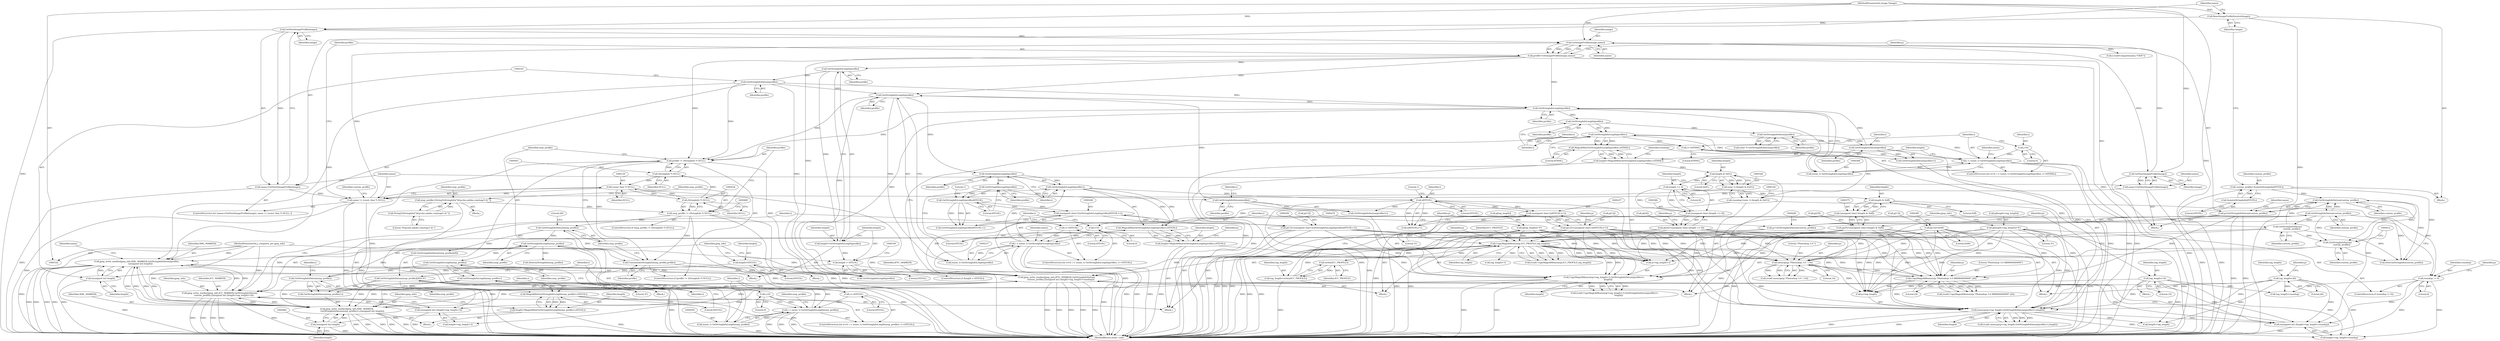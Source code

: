 digraph "0_ImageMagick_9e187b73a8a1290bb0e1a1c878f8be1917aa8742@API" {
"1000175" [label="(Call,jpeg_write_marker(jpeg_info,XML_MARKER,GetStringInfoDatum(profile),\n           (unsigned int) length))"];
"1000406" [label="(Call,jpeg_write_marker(jpeg_info,IPTC_MARKER,GetStringInfoDatum(\n            custom_profile),(unsigned int) (length+tag_length+roundup)))"];
"1000268" [label="(Call,jpeg_write_marker(jpeg_info,ICC_MARKER,GetStringInfoDatum(\n            custom_profile),(unsigned int) (length+tag_length+3)))"];
"1000175" [label="(Call,jpeg_write_marker(jpeg_info,XML_MARKER,GetStringInfoDatum(profile),\n           (unsigned int) length))"];
"1000474" [label="(Call,jpeg_write_marker(jpeg_info,XML_MARKER,\n                GetStringInfoDatum(xmp_profile)+i,(unsigned int) length))"];
"1000103" [label="(MethodParameterIn,j_compress_ptr jpeg_info)"];
"1000478" [label="(Call,GetStringInfoDatum(xmp_profile))"];
"1000470" [label="(Call,GetStringInfoLength(xmp_profile))"];
"1000460" [label="(Call,GetStringInfoLength(xmp_profile))"];
"1000448" [label="(Call,GetStringInfoDatum(xmp_profile))"];
"1000431" [label="(Call,xmp_profile != (StringInfo *) NULL)"];
"1000426" [label="(Call,xmp_profile=StringToStringInfo(\"http://ns.adobe.com/xap/1.0/ \"))"];
"1000428" [label="(Call,StringToStringInfo(\"http://ns.adobe.com/xap/1.0/ \"))"];
"1000433" [label="(Call,(StringInfo *) NULL)"];
"1000129" [label="(Call,(const char *) NULL)"];
"1000440" [label="(Call,(StringInfo *) NULL)"];
"1000443" [label="(Call,ConcatenateStringInfo(xmp_profile,profile))"];
"1000438" [label="(Call,profile != (StringInfo *) NULL)"];
"1000309" [label="(Call,GetStringInfoLength(profile))"];
"1000218" [label="(Call,GetStringInfoLength(profile))"];
"1000178" [label="(Call,GetStringInfoDatum(profile))"];
"1000152" [label="(Call,GetStringInfoLength(profile))"];
"1000134" [label="(Call,profile=GetImageProfile(image,name))"];
"1000136" [label="(Call,GetImageProfile(image,name))"];
"1000125" [label="(Call,GetNextImageProfile(image))"];
"1000120" [label="(Call,ResetImageProfileIterator(image))"];
"1000104" [label="(MethodParameterIn,Image *image)"];
"1000501" [label="(Call,GetNextImageProfile(image))"];
"1000127" [label="(Call,name != (const char *) NULL)"];
"1000499" [label="(Call,name=GetNextImageProfile(image))"];
"1000123" [label="(Call,name=GetNextImageProfile(image))"];
"1000264" [label="(Call,GetStringInfoDatum(profile))"];
"1000251" [label="(Call,GetStringInfoLength(profile))"];
"1000228" [label="(Call,GetStringInfoLength(profile))"];
"1000391" [label="(Call,GetStringInfoDatum(profile))"];
"1000335" [label="(Call,GetStringInfoDatum(profile))"];
"1000319" [label="(Call,GetStringInfoLength(profile))"];
"1000446" [label="(Call,GetStringInfoDatum(xmp_profile)[28]='\0')"];
"1000469" [label="(Call,GetStringInfoLength(xmp_profile)-i)"];
"1000456" [label="(Call,i < (ssize_t) GetStringInfoLength(xmp_profile))"];
"1000462" [label="(Call,i+=65533L)"];
"1000453" [label="(Call,i=0)"];
"1000458" [label="(Call,(ssize_t) GetStringInfoLength(xmp_profile))"];
"1000481" [label="(Call,(unsigned int) length)"];
"1000466" [label="(Call,length=MagickMin(GetStringInfoLength(xmp_profile)-i,65533L))"];
"1000468" [label="(Call,MagickMin(GetStringInfoLength(xmp_profile)-i,65533L))"];
"1000180" [label="(Call,(unsigned int) length)"];
"1000172" [label="(Call,length=65533L)"];
"1000155" [label="(Call,length > 65533L)"];
"1000150" [label="(Call,length=GetStringInfoLength(profile))"];
"1000271" [label="(Call,GetStringInfoDatum(\n            custom_profile))"];
"1000197" [label="(Call,GetStringInfoDatum(custom_profile))"];
"1000141" [label="(Call,GetStringInfoDatum(custom_profile))"];
"1000116" [label="(Call,custom_profile=AcquireStringInfo(65535L))"];
"1000118" [label="(Call,AcquireStringInfo(65535L))"];
"1000409" [label="(Call,GetStringInfoDatum(\n            custom_profile))"];
"1000273" [label="(Call,(unsigned int) (length+tag_length+3))"];
"1000257" [label="(Call,CopyMagickMemory(p+tag_length+3,GetStringInfoDatum(profile)+i,\n            length))"];
"1000232" [label="(Call,p[12]=(unsigned char) ((i/65519L)+1))"];
"1000236" [label="(Call,(unsigned char) ((i/65519L)+1))"];
"1000239" [label="(Call,i/65519L)"];
"1000227" [label="(Call,GetStringInfoLength(profile)-i)"];
"1000214" [label="(Call,i < (ssize_t) GetStringInfoLength(profile))"];
"1000220" [label="(Call,i+=65519L)"];
"1000211" [label="(Call,i=0)"];
"1000216" [label="(Call,(ssize_t) GetStringInfoLength(profile))"];
"1000205" [label="(Call,p[tag_length]='\0')"];
"1000399" [label="(Call,p[length+tag_length]='\0')"];
"1000361" [label="(Call,p[24]=(unsigned char) (length >> 8))"];
"1000365" [label="(Call,(unsigned char) (length >> 8))"];
"1000367" [label="(Call,length >> 8)"];
"1000327" [label="(Call,length & 0x01)"];
"1000315" [label="(Call,length=MagickMin(GetStringInfoLength(profile)-i,65500L))"];
"1000317" [label="(Call,MagickMin(GetStringInfoLength(profile)-i,65500L))"];
"1000318" [label="(Call,GetStringInfoLength(profile)-i)"];
"1000305" [label="(Call,i < (ssize_t) GetStringInfoLength(profile))"];
"1000311" [label="(Call,i+=65500L)"];
"1000302" [label="(Call,i=0)"];
"1000307" [label="(Call,(ssize_t) GetStringInfoLength(profile))"];
"1000243" [label="(Call,p[13]=(unsigned char) (GetStringInfoLength(profile)/65519L+1))"];
"1000247" [label="(Call,(unsigned char) (GetStringInfoLength(profile)/65519L+1))"];
"1000250" [label="(Call,GetStringInfoLength(profile)/65519L)"];
"1000370" [label="(Call,p[25]=(unsigned char) (length & 0xff))"];
"1000374" [label="(Call,(unsigned char) (length & 0xff))"];
"1000376" [label="(Call,length & 0xff)"];
"1000201" [label="(Call,CopyMagickMemory(p,ICC_PROFILE,tag_length))"];
"1000379" [label="(Call,p[13]=0x00)"];
"1000195" [label="(Call,p=GetStringInfoDatum(custom_profile))"];
"1000193" [label="(Call,strlen(ICC_PROFILE))"];
"1000191" [label="(Call,tag_length=strlen(ICC_PROFILE))"];
"1000224" [label="(Call,length=MagickMin(GetStringInfoLength(profile)-i,65519L))"];
"1000226" [label="(Call,MagickMin(GetStringInfoLength(profile)-i,65519L))"];
"1000411" [label="(Call,(unsigned int) (length+tag_length+roundup))"];
"1000386" [label="(Call,memcpy(p+tag_length,GetStringInfoDatum(profile)+i,length))"];
"1000343" [label="(Call,memcpy(p,\"Photoshop 3.0 \",14))"];
"1000139" [label="(Call,p=GetStringInfoDatum(custom_profile))"];
"1000354" [label="(Call,CopyMagickMemory(p,\"Photoshop 3.0 8BIM\04\04\0\0\0\0\",24))"];
"1000347" [label="(Call,tag_length=14)"];
"1000358" [label="(Call,tag_length=26)"];
"1000396" [label="(Call,roundup != 0)"];
"1000323" [label="(Call,roundup=(size_t) (length & 0x01))"];
"1000325" [label="(Call,(size_t) (length & 0x01))"];
"1000251" [label="(Call,GetStringInfoLength(profile))"];
"1000363" [label="(Identifier,p)"];
"1000105" [label="(Block,)"];
"1000230" [label="(Identifier,i)"];
"1000374" [label="(Call,(unsigned char) (length & 0xff))"];
"1000391" [label="(Call,GetStringInfoDatum(profile))"];
"1000354" [label="(Call,CopyMagickMemory(p,\"Photoshop 3.0 8BIM\04\04\0\0\0\0\",24))"];
"1000386" [label="(Call,memcpy(p+tag_length,GetStringInfoDatum(profile)+i,length))"];
"1000131" [label="(Identifier,NULL)"];
"1000124" [label="(Identifier,name)"];
"1000439" [label="(Identifier,profile)"];
"1000502" [label="(Identifier,image)"];
"1000370" [label="(Call,p[25]=(unsigned char) (length & 0xff))"];
"1000470" [label="(Call,GetStringInfoLength(xmp_profile))"];
"1000371" [label="(Call,p[25])"];
"1000359" [label="(Identifier,tag_length)"];
"1000127" [label="(Call,name != (const char *) NULL)"];
"1000232" [label="(Call,p[12]=(unsigned char) ((i/65519L)+1))"];
"1000478" [label="(Call,GetStringInfoDatum(xmp_profile))"];
"1000222" [label="(Literal,65519L)"];
"1000141" [label="(Call,GetStringInfoDatum(custom_profile))"];
"1000267" [label="(Identifier,length)"];
"1000191" [label="(Call,tag_length=strlen(ICC_PROFILE))"];
"1000377" [label="(Identifier,length)"];
"1000206" [label="(Call,p[tag_length])"];
"1000186" [label="(Identifier,name)"];
"1000437" [label="(ControlStructure,if (profile != (StringInfo *) NULL))"];
"1000393" [label="(Identifier,i)"];
"1000303" [label="(Identifier,i)"];
"1000428" [label="(Call,StringToStringInfo(\"http://ns.adobe.com/xap/1.0/ \"))"];
"1000396" [label="(Call,roundup != 0)"];
"1000466" [label="(Call,length=MagickMin(GetStringInfoLength(xmp_profile)-i,65533L))"];
"1000258" [label="(Call,p+tag_length+3)"];
"1000125" [label="(Call,GetNextImageProfile(image))"];
"1000252" [label="(Identifier,profile)"];
"1000315" [label="(Call,length=MagickMin(GetStringInfoLength(profile)-i,65500L))"];
"1000199" [label="(Call,(void) CopyMagickMemory(p,ICC_PROFILE,tag_length))"];
"1000214" [label="(Call,i < (ssize_t) GetStringInfoLength(profile))"];
"1000202" [label="(Identifier,p)"];
"1000483" [label="(Identifier,length)"];
"1000176" [label="(Identifier,jpeg_info)"];
"1000486" [label="(Call,DestroyStringInfo(xmp_profile))"];
"1000500" [label="(Identifier,name)"];
"1000150" [label="(Call,length=GetStringInfoLength(profile))"];
"1000309" [label="(Call,GetStringInfoLength(profile))"];
"1000172" [label="(Call,length=65533L)"];
"1000151" [label="(Identifier,length)"];
"1000135" [label="(Identifier,profile)"];
"1000229" [label="(Identifier,profile)"];
"1000209" [label="(Literal,'\0')"];
"1000380" [label="(Call,p[13])"];
"1000451" [label="(Literal,'\0')"];
"1000464" [label="(Literal,65533L)"];
"1000122" [label="(ControlStructure,for (name=GetNextImageProfile(image); name != (const char *) NULL; ))"];
"1000357" [label="(Literal,24)"];
"1000384" [label="(Call,(void) memcpy(p+tag_length,GetStringInfoDatum(profile)+i,length))"];
"1000145" [label="(Call,LocaleCompare(name,\"EXIF\"))"];
"1000348" [label="(Identifier,tag_length)"];
"1000390" [label="(Call,GetStringInfoDatum(profile)+i)"];
"1000395" [label="(ControlStructure,if (roundup != 0))"];
"1000266" [label="(Identifier,i)"];
"1000399" [label="(Call,p[length+tag_length]='\0')"];
"1000241" [label="(Literal,65519L)"];
"1000215" [label="(Identifier,i)"];
"1000306" [label="(Identifier,i)"];
"1000349" [label="(Literal,14)"];
"1000196" [label="(Identifier,p)"];
"1000323" [label="(Call,roundup=(size_t) (length & 0x01))"];
"1000192" [label="(Identifier,tag_length)"];
"1000234" [label="(Identifier,p)"];
"1000312" [label="(Identifier,i)"];
"1000356" [label="(Literal,\"Photoshop 3.0 8BIM\04\04\0\0\0\0\")"];
"1000236" [label="(Call,(unsigned char) ((i/65519L)+1))"];
"1000103" [label="(MethodParameterIn,j_compress_ptr jpeg_info)"];
"1000177" [label="(Identifier,XML_MARKER)"];
"1000445" [label="(Identifier,profile)"];
"1000460" [label="(Call,GetStringInfoLength(xmp_profile))"];
"1000316" [label="(Identifier,length)"];
"1000421" [label="(Identifier,name)"];
"1000263" [label="(Call,GetStringInfoDatum(profile)+i)"];
"1000195" [label="(Call,p=GetStringInfoDatum(custom_profile))"];
"1000305" [label="(Call,i < (ssize_t) GetStringInfoLength(profile))"];
"1000137" [label="(Identifier,image)"];
"1000198" [label="(Identifier,custom_profile)"];
"1000194" [label="(Identifier,ICC_PROFILE)"];
"1000231" [label="(Literal,65519L)"];
"1000239" [label="(Call,i/65519L)"];
"1000362" [label="(Call,p[24])"];
"1000448" [label="(Call,GetStringInfoDatum(xmp_profile))"];
"1000473" [label="(Literal,65533L)"];
"1000270" [label="(Identifier,ICC_MARKER)"];
"1000155" [label="(Call,length > 65533L)"];
"1000285" [label="(Identifier,name)"];
"1000408" [label="(Identifier,IPTC_MARKER)"];
"1000126" [label="(Identifier,image)"];
"1000454" [label="(Identifier,i)"];
"1000335" [label="(Call,GetStringInfoDatum(profile))"];
"1000476" [label="(Identifier,XML_MARKER)"];
"1000197" [label="(Call,GetStringInfoDatum(custom_profile))"];
"1000324" [label="(Identifier,roundup)"];
"1000213" [label="(Literal,0)"];
"1000409" [label="(Call,GetStringInfoDatum(\n            custom_profile))"];
"1000457" [label="(Identifier,i)"];
"1000438" [label="(Call,profile != (StringInfo *) NULL)"];
"1000411" [label="(Call,(unsigned int) (length+tag_length+roundup))"];
"1000443" [label="(Call,ConcatenateStringInfo(xmp_profile,profile))"];
"1000392" [label="(Identifier,profile)"];
"1000465" [label="(Block,)"];
"1000469" [label="(Call,GetStringInfoLength(xmp_profile)-i)"];
"1000485" [label="(Identifier,xmp_profile)"];
"1000394" [label="(Identifier,length)"];
"1000344" [label="(Identifier,p)"];
"1000424" [label="(Block,)"];
"1000265" [label="(Identifier,profile)"];
"1000311" [label="(Call,i+=65500L)"];
"1000435" [label="(Identifier,NULL)"];
"1000255" [label="(Call,(void) CopyMagickMemory(p+tag_length+3,GetStringInfoDatum(profile)+i,\n            length))"];
"1000204" [label="(Identifier,tag_length)"];
"1000480" [label="(Identifier,i)"];
"1000372" [label="(Identifier,p)"];
"1000119" [label="(Literal,65535L)"];
"1000336" [label="(Identifier,profile)"];
"1000219" [label="(Identifier,profile)"];
"1000325" [label="(Call,(size_t) (length & 0x01))"];
"1000501" [label="(Call,GetNextImageProfile(image))"];
"1000275" [label="(Call,length+tag_length+3)"];
"1000329" [label="(Literal,0x01)"];
"1000260" [label="(Call,tag_length+3)"];
"1000436" [label="(Block,)"];
"1000397" [label="(Identifier,roundup)"];
"1000226" [label="(Call,MagickMin(GetStringInfoLength(profile)-i,65519L))"];
"1000154" [label="(ControlStructure,if (length > 65533L))"];
"1000307" [label="(Call,(ssize_t) GetStringInfoLength(profile))"];
"1000477" [label="(Call,GetStringInfoDatum(xmp_profile)+i)"];
"1000152" [label="(Call,GetStringInfoLength(profile))"];
"1000499" [label="(Call,name=GetNextImageProfile(image))"];
"1000455" [label="(Literal,0)"];
"1000269" [label="(Identifier,jpeg_info)"];
"1000367" [label="(Call,length >> 8)"];
"1000240" [label="(Identifier,i)"];
"1000212" [label="(Identifier,i)"];
"1000153" [label="(Identifier,profile)"];
"1000304" [label="(Literal,0)"];
"1000475" [label="(Identifier,jpeg_info)"];
"1000467" [label="(Identifier,length)"];
"1000369" [label="(Literal,8)"];
"1000433" [label="(Call,(StringInfo *) NULL)"];
"1000302" [label="(Call,i=0)"];
"1000121" [label="(Identifier,image)"];
"1000146" [label="(Identifier,name)"];
"1000505" [label="(Call,DestroyStringInfo(custom_profile))"];
"1000368" [label="(Identifier,length)"];
"1000352" [label="(Call,(void) CopyMagickMemory(p,\"Photoshop 3.0 8BIM\04\04\0\0\0\0\",24))"];
"1000410" [label="(Identifier,custom_profile)"];
"1000333" [label="(Call,(char *) GetStringInfoDatum(profile))"];
"1000128" [label="(Identifier,name)"];
"1000120" [label="(Call,ResetImageProfileIterator(image))"];
"1000116" [label="(Call,custom_profile=AcquireStringInfo(65535L))"];
"1000310" [label="(Identifier,profile)"];
"1000224" [label="(Call,length=MagickMin(GetStringInfoLength(profile)-i,65519L))"];
"1000340" [label="(Block,)"];
"1000479" [label="(Identifier,xmp_profile)"];
"1000347" [label="(Call,tag_length=14)"];
"1000249" [label="(Call,GetStringInfoLength(profile)/65519L+1)"];
"1000379" [label="(Call,p[13]=0x00)"];
"1000345" [label="(Literal,\"Photoshop 3.0 \")"];
"1000129" [label="(Call,(const char *) NULL)"];
"1000218" [label="(Call,GetStringInfoLength(profile))"];
"1000228" [label="(Call,GetStringInfoLength(profile))"];
"1000361" [label="(Call,p[24]=(unsigned char) (length >> 8))"];
"1000358" [label="(Call,tag_length=26)"];
"1000225" [label="(Identifier,length)"];
"1000244" [label="(Call,p[13])"];
"1000406" [label="(Call,jpeg_write_marker(jpeg_info,IPTC_MARKER,GetStringInfoDatum(\n            custom_profile),(unsigned int) (length+tag_length+roundup)))"];
"1000149" [label="(Block,)"];
"1000233" [label="(Call,p[12])"];
"1000351" [label="(Block,)"];
"1000142" [label="(Identifier,custom_profile)"];
"1000456" [label="(Call,i < (ssize_t) GetStringInfoLength(xmp_profile))"];
"1000474" [label="(Call,jpeg_write_marker(jpeg_info,XML_MARKER,\n                GetStringInfoDatum(xmp_profile)+i,(unsigned int) length))"];
"1000401" [label="(Identifier,p)"];
"1000447" [label="(Call,GetStringInfoDatum(xmp_profile)[28])"];
"1000378" [label="(Literal,0xff)"];
"1000497" [label="(Call,GetStringInfoLength(profile))"];
"1000319" [label="(Call,GetStringInfoLength(profile))"];
"1000431" [label="(Call,xmp_profile != (StringInfo *) NULL)"];
"1000446" [label="(Call,GetStringInfoDatum(xmp_profile)[28]='\0')"];
"1000134" [label="(Call,profile=GetImageProfile(image,name))"];
"1000463" [label="(Identifier,i)"];
"1000271" [label="(Call,GetStringInfoDatum(\n            custom_profile))"];
"1000158" [label="(Block,)"];
"1000504" [label="(Identifier,custom_profile)"];
"1000405" [label="(Literal,'\0')"];
"1000221" [label="(Identifier,i)"];
"1000462" [label="(Call,i+=65533L)"];
"1000398" [label="(Literal,0)"];
"1000327" [label="(Call,length & 0x01)"];
"1000472" [label="(Identifier,i)"];
"1000123" [label="(Call,name=GetNextImageProfile(image))"];
"1000193" [label="(Call,strlen(ICC_PROFILE))"];
"1000272" [label="(Identifier,custom_profile)"];
"1000268" [label="(Call,jpeg_write_marker(jpeg_info,ICC_MARKER,GetStringInfoDatum(\n            custom_profile),(unsigned int) (length+tag_length+3)))"];
"1000238" [label="(Call,(i/65519L)+1)"];
"1000220" [label="(Call,i+=65519L)"];
"1000245" [label="(Identifier,p)"];
"1000458" [label="(Call,(ssize_t) GetStringInfoLength(xmp_profile))"];
"1000341" [label="(Call,(void) memcpy(p,\"Photoshop 3.0 \",14))"];
"1000387" [label="(Call,p+tag_length)"];
"1000415" [label="(Call,tag_length+roundup)"];
"1000157" [label="(Literal,65533L)"];
"1000442" [label="(Identifier,NULL)"];
"1000481" [label="(Call,(unsigned int) length)"];
"1000175" [label="(Call,jpeg_write_marker(jpeg_info,XML_MARKER,GetStringInfoDatum(profile),\n           (unsigned int) length))"];
"1000132" [label="(Block,)"];
"1000139" [label="(Call,p=GetStringInfoDatum(custom_profile))"];
"1000381" [label="(Identifier,p)"];
"1000257" [label="(Call,CopyMagickMemory(p+tag_length+3,GetStringInfoDatum(profile)+i,\n            length))"];
"1000250" [label="(Call,GetStringInfoLength(profile)/65519L)"];
"1000136" [label="(Call,GetImageProfile(image,name))"];
"1000328" [label="(Identifier,length)"];
"1000210" [label="(ControlStructure,for (i=0; i < (ssize_t) GetStringInfoLength(profile); i+=65519L))"];
"1000242" [label="(Literal,1)"];
"1000201" [label="(Call,CopyMagickMemory(p,ICC_PROFILE,tag_length))"];
"1000402" [label="(Call,length+tag_length)"];
"1000273" [label="(Call,(unsigned int) (length+tag_length+3))"];
"1000179" [label="(Identifier,profile)"];
"1000301" [label="(ControlStructure,for (i=0; i < (ssize_t) GetStringInfoLength(profile); i+=65500L))"];
"1000471" [label="(Identifier,xmp_profile)"];
"1000178" [label="(Call,GetStringInfoDatum(profile))"];
"1000343" [label="(Call,memcpy(p,\"Photoshop 3.0 \",14))"];
"1000264" [label="(Call,GetStringInfoDatum(profile))"];
"1000320" [label="(Identifier,profile)"];
"1000118" [label="(Call,AcquireStringInfo(65535L))"];
"1000223" [label="(Block,)"];
"1000138" [label="(Identifier,name)"];
"1000450" [label="(Literal,28)"];
"1000453" [label="(Call,i=0)"];
"1000227" [label="(Call,GetStringInfoLength(profile)-i)"];
"1000413" [label="(Call,length+tag_length+roundup)"];
"1000507" [label="(MethodReturn,static void)"];
"1000318" [label="(Call,GetStringInfoLength(profile)-i)"];
"1000383" [label="(Literal,0x00)"];
"1000180" [label="(Call,(unsigned int) length)"];
"1000317" [label="(Call,MagickMin(GetStringInfoLength(profile)-i,65500L))"];
"1000216" [label="(Call,(ssize_t) GetStringInfoLength(profile))"];
"1000140" [label="(Identifier,p)"];
"1000468" [label="(Call,MagickMin(GetStringInfoLength(xmp_profile)-i,65533L))"];
"1000205" [label="(Call,p[tag_length]='\0')"];
"1000360" [label="(Literal,26)"];
"1000156" [label="(Identifier,length)"];
"1000461" [label="(Identifier,xmp_profile)"];
"1000376" [label="(Call,length & 0xff)"];
"1000444" [label="(Identifier,xmp_profile)"];
"1000253" [label="(Literal,65519L)"];
"1000452" [label="(ControlStructure,for (i=0; i < (ssize_t) GetStringInfoLength(xmp_profile); i+=65533L))"];
"1000117" [label="(Identifier,custom_profile)"];
"1000243" [label="(Call,p[13]=(unsigned char) (GetStringInfoLength(profile)/65519L+1))"];
"1000203" [label="(Identifier,ICC_PROFILE)"];
"1000427" [label="(Identifier,xmp_profile)"];
"1000400" [label="(Call,p[length+tag_length])"];
"1000321" [label="(Identifier,i)"];
"1000174" [label="(Literal,65533L)"];
"1000254" [label="(Literal,1)"];
"1000211" [label="(Call,i=0)"];
"1000365" [label="(Call,(unsigned char) (length >> 8))"];
"1000247" [label="(Call,(unsigned char) (GetStringInfoLength(profile)/65519L+1))"];
"1000440" [label="(Call,(StringInfo *) NULL)"];
"1000314" [label="(Block,)"];
"1000173" [label="(Identifier,length)"];
"1000426" [label="(Call,xmp_profile=StringToStringInfo(\"http://ns.adobe.com/xap/1.0/ \"))"];
"1000104" [label="(MethodParameterIn,Image *image)"];
"1000346" [label="(Literal,14)"];
"1000322" [label="(Literal,65500L)"];
"1000313" [label="(Literal,65500L)"];
"1000355" [label="(Identifier,p)"];
"1000430" [label="(ControlStructure,if (xmp_profile != (StringInfo *) NULL))"];
"1000189" [label="(Block,)"];
"1000449" [label="(Identifier,xmp_profile)"];
"1000432" [label="(Identifier,xmp_profile)"];
"1000429" [label="(Literal,\"http://ns.adobe.com/xap/1.0/ \")"];
"1000407" [label="(Identifier,jpeg_info)"];
"1000182" [label="(Identifier,length)"];
"1000175" -> "1000149"  [label="AST: "];
"1000175" -> "1000180"  [label="CFG: "];
"1000176" -> "1000175"  [label="AST: "];
"1000177" -> "1000175"  [label="AST: "];
"1000178" -> "1000175"  [label="AST: "];
"1000180" -> "1000175"  [label="AST: "];
"1000186" -> "1000175"  [label="CFG: "];
"1000175" -> "1000507"  [label="DDG: "];
"1000175" -> "1000507"  [label="DDG: "];
"1000175" -> "1000507"  [label="DDG: "];
"1000175" -> "1000507"  [label="DDG: "];
"1000175" -> "1000507"  [label="DDG: "];
"1000406" -> "1000175"  [label="DDG: "];
"1000268" -> "1000175"  [label="DDG: "];
"1000474" -> "1000175"  [label="DDG: "];
"1000474" -> "1000175"  [label="DDG: "];
"1000103" -> "1000175"  [label="DDG: "];
"1000178" -> "1000175"  [label="DDG: "];
"1000180" -> "1000175"  [label="DDG: "];
"1000175" -> "1000268"  [label="DDG: "];
"1000175" -> "1000406"  [label="DDG: "];
"1000175" -> "1000474"  [label="DDG: "];
"1000175" -> "1000474"  [label="DDG: "];
"1000406" -> "1000314"  [label="AST: "];
"1000406" -> "1000411"  [label="CFG: "];
"1000407" -> "1000406"  [label="AST: "];
"1000408" -> "1000406"  [label="AST: "];
"1000409" -> "1000406"  [label="AST: "];
"1000411" -> "1000406"  [label="AST: "];
"1000312" -> "1000406"  [label="CFG: "];
"1000406" -> "1000507"  [label="DDG: "];
"1000406" -> "1000507"  [label="DDG: "];
"1000406" -> "1000507"  [label="DDG: "];
"1000406" -> "1000507"  [label="DDG: "];
"1000406" -> "1000507"  [label="DDG: "];
"1000406" -> "1000268"  [label="DDG: "];
"1000268" -> "1000406"  [label="DDG: "];
"1000474" -> "1000406"  [label="DDG: "];
"1000103" -> "1000406"  [label="DDG: "];
"1000409" -> "1000406"  [label="DDG: "];
"1000411" -> "1000406"  [label="DDG: "];
"1000406" -> "1000474"  [label="DDG: "];
"1000268" -> "1000223"  [label="AST: "];
"1000268" -> "1000273"  [label="CFG: "];
"1000269" -> "1000268"  [label="AST: "];
"1000270" -> "1000268"  [label="AST: "];
"1000271" -> "1000268"  [label="AST: "];
"1000273" -> "1000268"  [label="AST: "];
"1000221" -> "1000268"  [label="CFG: "];
"1000268" -> "1000507"  [label="DDG: "];
"1000268" -> "1000507"  [label="DDG: "];
"1000268" -> "1000507"  [label="DDG: "];
"1000268" -> "1000507"  [label="DDG: "];
"1000268" -> "1000507"  [label="DDG: "];
"1000474" -> "1000268"  [label="DDG: "];
"1000103" -> "1000268"  [label="DDG: "];
"1000271" -> "1000268"  [label="DDG: "];
"1000273" -> "1000268"  [label="DDG: "];
"1000268" -> "1000474"  [label="DDG: "];
"1000474" -> "1000465"  [label="AST: "];
"1000474" -> "1000481"  [label="CFG: "];
"1000475" -> "1000474"  [label="AST: "];
"1000476" -> "1000474"  [label="AST: "];
"1000477" -> "1000474"  [label="AST: "];
"1000481" -> "1000474"  [label="AST: "];
"1000463" -> "1000474"  [label="CFG: "];
"1000474" -> "1000507"  [label="DDG: "];
"1000474" -> "1000507"  [label="DDG: "];
"1000474" -> "1000507"  [label="DDG: "];
"1000474" -> "1000507"  [label="DDG: "];
"1000474" -> "1000507"  [label="DDG: "];
"1000103" -> "1000474"  [label="DDG: "];
"1000478" -> "1000474"  [label="DDG: "];
"1000446" -> "1000474"  [label="DDG: "];
"1000469" -> "1000474"  [label="DDG: "];
"1000481" -> "1000474"  [label="DDG: "];
"1000103" -> "1000102"  [label="AST: "];
"1000103" -> "1000507"  [label="DDG: "];
"1000478" -> "1000477"  [label="AST: "];
"1000478" -> "1000479"  [label="CFG: "];
"1000479" -> "1000478"  [label="AST: "];
"1000480" -> "1000478"  [label="CFG: "];
"1000478" -> "1000460"  [label="DDG: "];
"1000478" -> "1000477"  [label="DDG: "];
"1000470" -> "1000478"  [label="DDG: "];
"1000470" -> "1000469"  [label="AST: "];
"1000470" -> "1000471"  [label="CFG: "];
"1000471" -> "1000470"  [label="AST: "];
"1000472" -> "1000470"  [label="CFG: "];
"1000470" -> "1000469"  [label="DDG: "];
"1000460" -> "1000470"  [label="DDG: "];
"1000460" -> "1000458"  [label="AST: "];
"1000460" -> "1000461"  [label="CFG: "];
"1000461" -> "1000460"  [label="AST: "];
"1000458" -> "1000460"  [label="CFG: "];
"1000460" -> "1000458"  [label="DDG: "];
"1000448" -> "1000460"  [label="DDG: "];
"1000460" -> "1000486"  [label="DDG: "];
"1000448" -> "1000447"  [label="AST: "];
"1000448" -> "1000449"  [label="CFG: "];
"1000449" -> "1000448"  [label="AST: "];
"1000450" -> "1000448"  [label="CFG: "];
"1000431" -> "1000448"  [label="DDG: "];
"1000443" -> "1000448"  [label="DDG: "];
"1000431" -> "1000430"  [label="AST: "];
"1000431" -> "1000433"  [label="CFG: "];
"1000432" -> "1000431"  [label="AST: "];
"1000433" -> "1000431"  [label="AST: "];
"1000439" -> "1000431"  [label="CFG: "];
"1000489" -> "1000431"  [label="CFG: "];
"1000431" -> "1000507"  [label="DDG: "];
"1000431" -> "1000507"  [label="DDG: "];
"1000431" -> "1000507"  [label="DDG: "];
"1000426" -> "1000431"  [label="DDG: "];
"1000433" -> "1000431"  [label="DDG: "];
"1000431" -> "1000443"  [label="DDG: "];
"1000426" -> "1000424"  [label="AST: "];
"1000426" -> "1000428"  [label="CFG: "];
"1000427" -> "1000426"  [label="AST: "];
"1000428" -> "1000426"  [label="AST: "];
"1000432" -> "1000426"  [label="CFG: "];
"1000426" -> "1000507"  [label="DDG: "];
"1000428" -> "1000426"  [label="DDG: "];
"1000428" -> "1000429"  [label="CFG: "];
"1000429" -> "1000428"  [label="AST: "];
"1000433" -> "1000435"  [label="CFG: "];
"1000434" -> "1000433"  [label="AST: "];
"1000435" -> "1000433"  [label="AST: "];
"1000433" -> "1000129"  [label="DDG: "];
"1000129" -> "1000433"  [label="DDG: "];
"1000433" -> "1000440"  [label="DDG: "];
"1000129" -> "1000127"  [label="AST: "];
"1000129" -> "1000131"  [label="CFG: "];
"1000130" -> "1000129"  [label="AST: "];
"1000131" -> "1000129"  [label="AST: "];
"1000127" -> "1000129"  [label="CFG: "];
"1000129" -> "1000507"  [label="DDG: "];
"1000129" -> "1000127"  [label="DDG: "];
"1000440" -> "1000129"  [label="DDG: "];
"1000440" -> "1000438"  [label="AST: "];
"1000440" -> "1000442"  [label="CFG: "];
"1000441" -> "1000440"  [label="AST: "];
"1000442" -> "1000440"  [label="AST: "];
"1000438" -> "1000440"  [label="CFG: "];
"1000440" -> "1000438"  [label="DDG: "];
"1000443" -> "1000437"  [label="AST: "];
"1000443" -> "1000445"  [label="CFG: "];
"1000444" -> "1000443"  [label="AST: "];
"1000445" -> "1000443"  [label="AST: "];
"1000449" -> "1000443"  [label="CFG: "];
"1000443" -> "1000507"  [label="DDG: "];
"1000438" -> "1000443"  [label="DDG: "];
"1000443" -> "1000497"  [label="DDG: "];
"1000438" -> "1000437"  [label="AST: "];
"1000439" -> "1000438"  [label="AST: "];
"1000444" -> "1000438"  [label="CFG: "];
"1000449" -> "1000438"  [label="CFG: "];
"1000438" -> "1000507"  [label="DDG: "];
"1000438" -> "1000507"  [label="DDG: "];
"1000309" -> "1000438"  [label="DDG: "];
"1000178" -> "1000438"  [label="DDG: "];
"1000218" -> "1000438"  [label="DDG: "];
"1000134" -> "1000438"  [label="DDG: "];
"1000438" -> "1000497"  [label="DDG: "];
"1000309" -> "1000307"  [label="AST: "];
"1000309" -> "1000310"  [label="CFG: "];
"1000310" -> "1000309"  [label="AST: "];
"1000307" -> "1000309"  [label="CFG: "];
"1000309" -> "1000307"  [label="DDG: "];
"1000218" -> "1000309"  [label="DDG: "];
"1000134" -> "1000309"  [label="DDG: "];
"1000178" -> "1000309"  [label="DDG: "];
"1000391" -> "1000309"  [label="DDG: "];
"1000309" -> "1000319"  [label="DDG: "];
"1000309" -> "1000497"  [label="DDG: "];
"1000218" -> "1000216"  [label="AST: "];
"1000218" -> "1000219"  [label="CFG: "];
"1000219" -> "1000218"  [label="AST: "];
"1000216" -> "1000218"  [label="CFG: "];
"1000218" -> "1000216"  [label="DDG: "];
"1000178" -> "1000218"  [label="DDG: "];
"1000264" -> "1000218"  [label="DDG: "];
"1000134" -> "1000218"  [label="DDG: "];
"1000218" -> "1000228"  [label="DDG: "];
"1000218" -> "1000497"  [label="DDG: "];
"1000178" -> "1000179"  [label="CFG: "];
"1000179" -> "1000178"  [label="AST: "];
"1000181" -> "1000178"  [label="CFG: "];
"1000152" -> "1000178"  [label="DDG: "];
"1000178" -> "1000497"  [label="DDG: "];
"1000152" -> "1000150"  [label="AST: "];
"1000152" -> "1000153"  [label="CFG: "];
"1000153" -> "1000152"  [label="AST: "];
"1000150" -> "1000152"  [label="CFG: "];
"1000152" -> "1000150"  [label="DDG: "];
"1000134" -> "1000152"  [label="DDG: "];
"1000134" -> "1000132"  [label="AST: "];
"1000134" -> "1000136"  [label="CFG: "];
"1000135" -> "1000134"  [label="AST: "];
"1000136" -> "1000134"  [label="AST: "];
"1000140" -> "1000134"  [label="CFG: "];
"1000134" -> "1000507"  [label="DDG: "];
"1000136" -> "1000134"  [label="DDG: "];
"1000136" -> "1000134"  [label="DDG: "];
"1000134" -> "1000497"  [label="DDG: "];
"1000136" -> "1000138"  [label="CFG: "];
"1000137" -> "1000136"  [label="AST: "];
"1000138" -> "1000136"  [label="AST: "];
"1000125" -> "1000136"  [label="DDG: "];
"1000501" -> "1000136"  [label="DDG: "];
"1000104" -> "1000136"  [label="DDG: "];
"1000127" -> "1000136"  [label="DDG: "];
"1000136" -> "1000145"  [label="DDG: "];
"1000136" -> "1000501"  [label="DDG: "];
"1000125" -> "1000123"  [label="AST: "];
"1000125" -> "1000126"  [label="CFG: "];
"1000126" -> "1000125"  [label="AST: "];
"1000123" -> "1000125"  [label="CFG: "];
"1000125" -> "1000507"  [label="DDG: "];
"1000125" -> "1000123"  [label="DDG: "];
"1000120" -> "1000125"  [label="DDG: "];
"1000104" -> "1000125"  [label="DDG: "];
"1000120" -> "1000105"  [label="AST: "];
"1000120" -> "1000121"  [label="CFG: "];
"1000121" -> "1000120"  [label="AST: "];
"1000124" -> "1000120"  [label="CFG: "];
"1000120" -> "1000507"  [label="DDG: "];
"1000104" -> "1000120"  [label="DDG: "];
"1000104" -> "1000102"  [label="AST: "];
"1000104" -> "1000507"  [label="DDG: "];
"1000104" -> "1000501"  [label="DDG: "];
"1000501" -> "1000499"  [label="AST: "];
"1000501" -> "1000502"  [label="CFG: "];
"1000502" -> "1000501"  [label="AST: "];
"1000499" -> "1000501"  [label="CFG: "];
"1000501" -> "1000507"  [label="DDG: "];
"1000501" -> "1000499"  [label="DDG: "];
"1000127" -> "1000122"  [label="AST: "];
"1000128" -> "1000127"  [label="AST: "];
"1000135" -> "1000127"  [label="CFG: "];
"1000504" -> "1000127"  [label="CFG: "];
"1000127" -> "1000507"  [label="DDG: "];
"1000127" -> "1000507"  [label="DDG: "];
"1000127" -> "1000507"  [label="DDG: "];
"1000499" -> "1000127"  [label="DDG: "];
"1000123" -> "1000127"  [label="DDG: "];
"1000499" -> "1000132"  [label="AST: "];
"1000500" -> "1000499"  [label="AST: "];
"1000128" -> "1000499"  [label="CFG: "];
"1000499" -> "1000507"  [label="DDG: "];
"1000123" -> "1000122"  [label="AST: "];
"1000124" -> "1000123"  [label="AST: "];
"1000128" -> "1000123"  [label="CFG: "];
"1000123" -> "1000507"  [label="DDG: "];
"1000264" -> "1000263"  [label="AST: "];
"1000264" -> "1000265"  [label="CFG: "];
"1000265" -> "1000264"  [label="AST: "];
"1000266" -> "1000264"  [label="CFG: "];
"1000264" -> "1000257"  [label="DDG: "];
"1000264" -> "1000263"  [label="DDG: "];
"1000251" -> "1000264"  [label="DDG: "];
"1000251" -> "1000250"  [label="AST: "];
"1000251" -> "1000252"  [label="CFG: "];
"1000252" -> "1000251"  [label="AST: "];
"1000253" -> "1000251"  [label="CFG: "];
"1000251" -> "1000250"  [label="DDG: "];
"1000228" -> "1000251"  [label="DDG: "];
"1000228" -> "1000227"  [label="AST: "];
"1000228" -> "1000229"  [label="CFG: "];
"1000229" -> "1000228"  [label="AST: "];
"1000230" -> "1000228"  [label="CFG: "];
"1000228" -> "1000227"  [label="DDG: "];
"1000391" -> "1000390"  [label="AST: "];
"1000391" -> "1000392"  [label="CFG: "];
"1000392" -> "1000391"  [label="AST: "];
"1000393" -> "1000391"  [label="CFG: "];
"1000391" -> "1000386"  [label="DDG: "];
"1000391" -> "1000390"  [label="DDG: "];
"1000335" -> "1000391"  [label="DDG: "];
"1000335" -> "1000333"  [label="AST: "];
"1000335" -> "1000336"  [label="CFG: "];
"1000336" -> "1000335"  [label="AST: "];
"1000333" -> "1000335"  [label="CFG: "];
"1000335" -> "1000333"  [label="DDG: "];
"1000319" -> "1000335"  [label="DDG: "];
"1000319" -> "1000318"  [label="AST: "];
"1000319" -> "1000320"  [label="CFG: "];
"1000320" -> "1000319"  [label="AST: "];
"1000321" -> "1000319"  [label="CFG: "];
"1000319" -> "1000318"  [label="DDG: "];
"1000446" -> "1000436"  [label="AST: "];
"1000446" -> "1000451"  [label="CFG: "];
"1000447" -> "1000446"  [label="AST: "];
"1000451" -> "1000446"  [label="AST: "];
"1000454" -> "1000446"  [label="CFG: "];
"1000446" -> "1000507"  [label="DDG: "];
"1000446" -> "1000477"  [label="DDG: "];
"1000469" -> "1000468"  [label="AST: "];
"1000469" -> "1000472"  [label="CFG: "];
"1000472" -> "1000469"  [label="AST: "];
"1000473" -> "1000469"  [label="CFG: "];
"1000469" -> "1000462"  [label="DDG: "];
"1000469" -> "1000468"  [label="DDG: "];
"1000469" -> "1000468"  [label="DDG: "];
"1000456" -> "1000469"  [label="DDG: "];
"1000469" -> "1000477"  [label="DDG: "];
"1000456" -> "1000452"  [label="AST: "];
"1000456" -> "1000458"  [label="CFG: "];
"1000457" -> "1000456"  [label="AST: "];
"1000458" -> "1000456"  [label="AST: "];
"1000467" -> "1000456"  [label="CFG: "];
"1000485" -> "1000456"  [label="CFG: "];
"1000456" -> "1000507"  [label="DDG: "];
"1000456" -> "1000507"  [label="DDG: "];
"1000456" -> "1000507"  [label="DDG: "];
"1000462" -> "1000456"  [label="DDG: "];
"1000453" -> "1000456"  [label="DDG: "];
"1000458" -> "1000456"  [label="DDG: "];
"1000462" -> "1000452"  [label="AST: "];
"1000462" -> "1000464"  [label="CFG: "];
"1000463" -> "1000462"  [label="AST: "];
"1000464" -> "1000462"  [label="AST: "];
"1000457" -> "1000462"  [label="CFG: "];
"1000453" -> "1000452"  [label="AST: "];
"1000453" -> "1000455"  [label="CFG: "];
"1000454" -> "1000453"  [label="AST: "];
"1000455" -> "1000453"  [label="AST: "];
"1000457" -> "1000453"  [label="CFG: "];
"1000459" -> "1000458"  [label="AST: "];
"1000458" -> "1000507"  [label="DDG: "];
"1000481" -> "1000483"  [label="CFG: "];
"1000482" -> "1000481"  [label="AST: "];
"1000483" -> "1000481"  [label="AST: "];
"1000481" -> "1000507"  [label="DDG: "];
"1000466" -> "1000481"  [label="DDG: "];
"1000466" -> "1000465"  [label="AST: "];
"1000466" -> "1000468"  [label="CFG: "];
"1000467" -> "1000466"  [label="AST: "];
"1000468" -> "1000466"  [label="AST: "];
"1000475" -> "1000466"  [label="CFG: "];
"1000466" -> "1000507"  [label="DDG: "];
"1000468" -> "1000466"  [label="DDG: "];
"1000468" -> "1000466"  [label="DDG: "];
"1000468" -> "1000473"  [label="CFG: "];
"1000473" -> "1000468"  [label="AST: "];
"1000468" -> "1000507"  [label="DDG: "];
"1000180" -> "1000182"  [label="CFG: "];
"1000181" -> "1000180"  [label="AST: "];
"1000182" -> "1000180"  [label="AST: "];
"1000180" -> "1000507"  [label="DDG: "];
"1000172" -> "1000180"  [label="DDG: "];
"1000155" -> "1000180"  [label="DDG: "];
"1000172" -> "1000158"  [label="AST: "];
"1000172" -> "1000174"  [label="CFG: "];
"1000173" -> "1000172"  [label="AST: "];
"1000174" -> "1000172"  [label="AST: "];
"1000176" -> "1000172"  [label="CFG: "];
"1000155" -> "1000154"  [label="AST: "];
"1000155" -> "1000157"  [label="CFG: "];
"1000156" -> "1000155"  [label="AST: "];
"1000157" -> "1000155"  [label="AST: "];
"1000160" -> "1000155"  [label="CFG: "];
"1000176" -> "1000155"  [label="CFG: "];
"1000155" -> "1000507"  [label="DDG: "];
"1000150" -> "1000155"  [label="DDG: "];
"1000150" -> "1000149"  [label="AST: "];
"1000151" -> "1000150"  [label="AST: "];
"1000156" -> "1000150"  [label="CFG: "];
"1000271" -> "1000272"  [label="CFG: "];
"1000272" -> "1000271"  [label="AST: "];
"1000274" -> "1000271"  [label="CFG: "];
"1000271" -> "1000141"  [label="DDG: "];
"1000197" -> "1000271"  [label="DDG: "];
"1000271" -> "1000409"  [label="DDG: "];
"1000271" -> "1000505"  [label="DDG: "];
"1000197" -> "1000195"  [label="AST: "];
"1000197" -> "1000198"  [label="CFG: "];
"1000198" -> "1000197"  [label="AST: "];
"1000195" -> "1000197"  [label="CFG: "];
"1000197" -> "1000141"  [label="DDG: "];
"1000197" -> "1000195"  [label="DDG: "];
"1000141" -> "1000197"  [label="DDG: "];
"1000197" -> "1000409"  [label="DDG: "];
"1000197" -> "1000505"  [label="DDG: "];
"1000141" -> "1000139"  [label="AST: "];
"1000141" -> "1000142"  [label="CFG: "];
"1000142" -> "1000141"  [label="AST: "];
"1000139" -> "1000141"  [label="CFG: "];
"1000141" -> "1000139"  [label="DDG: "];
"1000116" -> "1000141"  [label="DDG: "];
"1000409" -> "1000141"  [label="DDG: "];
"1000141" -> "1000409"  [label="DDG: "];
"1000141" -> "1000505"  [label="DDG: "];
"1000116" -> "1000105"  [label="AST: "];
"1000116" -> "1000118"  [label="CFG: "];
"1000117" -> "1000116"  [label="AST: "];
"1000118" -> "1000116"  [label="AST: "];
"1000121" -> "1000116"  [label="CFG: "];
"1000116" -> "1000507"  [label="DDG: "];
"1000118" -> "1000116"  [label="DDG: "];
"1000116" -> "1000505"  [label="DDG: "];
"1000118" -> "1000119"  [label="CFG: "];
"1000119" -> "1000118"  [label="AST: "];
"1000409" -> "1000410"  [label="CFG: "];
"1000410" -> "1000409"  [label="AST: "];
"1000412" -> "1000409"  [label="CFG: "];
"1000409" -> "1000505"  [label="DDG: "];
"1000273" -> "1000275"  [label="CFG: "];
"1000274" -> "1000273"  [label="AST: "];
"1000275" -> "1000273"  [label="AST: "];
"1000273" -> "1000507"  [label="DDG: "];
"1000257" -> "1000273"  [label="DDG: "];
"1000257" -> "1000255"  [label="AST: "];
"1000257" -> "1000267"  [label="CFG: "];
"1000258" -> "1000257"  [label="AST: "];
"1000263" -> "1000257"  [label="AST: "];
"1000267" -> "1000257"  [label="AST: "];
"1000255" -> "1000257"  [label="CFG: "];
"1000257" -> "1000507"  [label="DDG: "];
"1000257" -> "1000507"  [label="DDG: "];
"1000257" -> "1000255"  [label="DDG: "];
"1000257" -> "1000255"  [label="DDG: "];
"1000257" -> "1000255"  [label="DDG: "];
"1000232" -> "1000257"  [label="DDG: "];
"1000205" -> "1000257"  [label="DDG: "];
"1000399" -> "1000257"  [label="DDG: "];
"1000361" -> "1000257"  [label="DDG: "];
"1000243" -> "1000257"  [label="DDG: "];
"1000370" -> "1000257"  [label="DDG: "];
"1000201" -> "1000257"  [label="DDG: "];
"1000201" -> "1000257"  [label="DDG: "];
"1000239" -> "1000257"  [label="DDG: "];
"1000224" -> "1000257"  [label="DDG: "];
"1000257" -> "1000275"  [label="DDG: "];
"1000232" -> "1000223"  [label="AST: "];
"1000232" -> "1000236"  [label="CFG: "];
"1000233" -> "1000232"  [label="AST: "];
"1000236" -> "1000232"  [label="AST: "];
"1000245" -> "1000232"  [label="CFG: "];
"1000232" -> "1000507"  [label="DDG: "];
"1000232" -> "1000507"  [label="DDG: "];
"1000232" -> "1000201"  [label="DDG: "];
"1000236" -> "1000232"  [label="DDG: "];
"1000232" -> "1000258"  [label="DDG: "];
"1000232" -> "1000343"  [label="DDG: "];
"1000232" -> "1000354"  [label="DDG: "];
"1000232" -> "1000386"  [label="DDG: "];
"1000232" -> "1000387"  [label="DDG: "];
"1000236" -> "1000238"  [label="CFG: "];
"1000237" -> "1000236"  [label="AST: "];
"1000238" -> "1000236"  [label="AST: "];
"1000236" -> "1000507"  [label="DDG: "];
"1000239" -> "1000236"  [label="DDG: "];
"1000239" -> "1000236"  [label="DDG: "];
"1000239" -> "1000238"  [label="AST: "];
"1000239" -> "1000241"  [label="CFG: "];
"1000240" -> "1000239"  [label="AST: "];
"1000241" -> "1000239"  [label="AST: "];
"1000242" -> "1000239"  [label="CFG: "];
"1000239" -> "1000220"  [label="DDG: "];
"1000239" -> "1000238"  [label="DDG: "];
"1000239" -> "1000238"  [label="DDG: "];
"1000227" -> "1000239"  [label="DDG: "];
"1000239" -> "1000263"  [label="DDG: "];
"1000227" -> "1000226"  [label="AST: "];
"1000227" -> "1000230"  [label="CFG: "];
"1000230" -> "1000227"  [label="AST: "];
"1000231" -> "1000227"  [label="CFG: "];
"1000227" -> "1000226"  [label="DDG: "];
"1000227" -> "1000226"  [label="DDG: "];
"1000214" -> "1000227"  [label="DDG: "];
"1000214" -> "1000210"  [label="AST: "];
"1000214" -> "1000216"  [label="CFG: "];
"1000215" -> "1000214"  [label="AST: "];
"1000216" -> "1000214"  [label="AST: "];
"1000225" -> "1000214"  [label="CFG: "];
"1000285" -> "1000214"  [label="CFG: "];
"1000214" -> "1000507"  [label="DDG: "];
"1000214" -> "1000507"  [label="DDG: "];
"1000214" -> "1000507"  [label="DDG: "];
"1000220" -> "1000214"  [label="DDG: "];
"1000211" -> "1000214"  [label="DDG: "];
"1000216" -> "1000214"  [label="DDG: "];
"1000220" -> "1000210"  [label="AST: "];
"1000220" -> "1000222"  [label="CFG: "];
"1000221" -> "1000220"  [label="AST: "];
"1000222" -> "1000220"  [label="AST: "];
"1000215" -> "1000220"  [label="CFG: "];
"1000211" -> "1000210"  [label="AST: "];
"1000211" -> "1000213"  [label="CFG: "];
"1000212" -> "1000211"  [label="AST: "];
"1000213" -> "1000211"  [label="AST: "];
"1000215" -> "1000211"  [label="CFG: "];
"1000217" -> "1000216"  [label="AST: "];
"1000205" -> "1000189"  [label="AST: "];
"1000205" -> "1000209"  [label="CFG: "];
"1000206" -> "1000205"  [label="AST: "];
"1000209" -> "1000205"  [label="AST: "];
"1000212" -> "1000205"  [label="CFG: "];
"1000205" -> "1000507"  [label="DDG: "];
"1000205" -> "1000201"  [label="DDG: "];
"1000205" -> "1000258"  [label="DDG: "];
"1000205" -> "1000343"  [label="DDG: "];
"1000205" -> "1000354"  [label="DDG: "];
"1000205" -> "1000386"  [label="DDG: "];
"1000205" -> "1000387"  [label="DDG: "];
"1000399" -> "1000395"  [label="AST: "];
"1000399" -> "1000405"  [label="CFG: "];
"1000400" -> "1000399"  [label="AST: "];
"1000405" -> "1000399"  [label="AST: "];
"1000407" -> "1000399"  [label="CFG: "];
"1000399" -> "1000507"  [label="DDG: "];
"1000399" -> "1000201"  [label="DDG: "];
"1000399" -> "1000258"  [label="DDG: "];
"1000399" -> "1000343"  [label="DDG: "];
"1000399" -> "1000354"  [label="DDG: "];
"1000399" -> "1000386"  [label="DDG: "];
"1000399" -> "1000387"  [label="DDG: "];
"1000361" -> "1000351"  [label="AST: "];
"1000361" -> "1000365"  [label="CFG: "];
"1000362" -> "1000361"  [label="AST: "];
"1000365" -> "1000361"  [label="AST: "];
"1000372" -> "1000361"  [label="CFG: "];
"1000361" -> "1000507"  [label="DDG: "];
"1000361" -> "1000507"  [label="DDG: "];
"1000361" -> "1000201"  [label="DDG: "];
"1000361" -> "1000258"  [label="DDG: "];
"1000361" -> "1000343"  [label="DDG: "];
"1000361" -> "1000354"  [label="DDG: "];
"1000365" -> "1000361"  [label="DDG: "];
"1000361" -> "1000386"  [label="DDG: "];
"1000361" -> "1000387"  [label="DDG: "];
"1000365" -> "1000367"  [label="CFG: "];
"1000366" -> "1000365"  [label="AST: "];
"1000367" -> "1000365"  [label="AST: "];
"1000365" -> "1000507"  [label="DDG: "];
"1000367" -> "1000365"  [label="DDG: "];
"1000367" -> "1000365"  [label="DDG: "];
"1000367" -> "1000369"  [label="CFG: "];
"1000368" -> "1000367"  [label="AST: "];
"1000369" -> "1000367"  [label="AST: "];
"1000327" -> "1000367"  [label="DDG: "];
"1000367" -> "1000376"  [label="DDG: "];
"1000327" -> "1000325"  [label="AST: "];
"1000327" -> "1000329"  [label="CFG: "];
"1000328" -> "1000327"  [label="AST: "];
"1000329" -> "1000327"  [label="AST: "];
"1000325" -> "1000327"  [label="CFG: "];
"1000327" -> "1000325"  [label="DDG: "];
"1000327" -> "1000325"  [label="DDG: "];
"1000315" -> "1000327"  [label="DDG: "];
"1000327" -> "1000386"  [label="DDG: "];
"1000315" -> "1000314"  [label="AST: "];
"1000315" -> "1000317"  [label="CFG: "];
"1000316" -> "1000315"  [label="AST: "];
"1000317" -> "1000315"  [label="AST: "];
"1000324" -> "1000315"  [label="CFG: "];
"1000315" -> "1000507"  [label="DDG: "];
"1000317" -> "1000315"  [label="DDG: "];
"1000317" -> "1000315"  [label="DDG: "];
"1000317" -> "1000322"  [label="CFG: "];
"1000318" -> "1000317"  [label="AST: "];
"1000322" -> "1000317"  [label="AST: "];
"1000317" -> "1000507"  [label="DDG: "];
"1000318" -> "1000317"  [label="DDG: "];
"1000318" -> "1000317"  [label="DDG: "];
"1000318" -> "1000321"  [label="CFG: "];
"1000321" -> "1000318"  [label="AST: "];
"1000322" -> "1000318"  [label="CFG: "];
"1000318" -> "1000311"  [label="DDG: "];
"1000305" -> "1000318"  [label="DDG: "];
"1000318" -> "1000386"  [label="DDG: "];
"1000318" -> "1000390"  [label="DDG: "];
"1000305" -> "1000301"  [label="AST: "];
"1000305" -> "1000307"  [label="CFG: "];
"1000306" -> "1000305"  [label="AST: "];
"1000307" -> "1000305"  [label="AST: "];
"1000316" -> "1000305"  [label="CFG: "];
"1000421" -> "1000305"  [label="CFG: "];
"1000305" -> "1000507"  [label="DDG: "];
"1000305" -> "1000507"  [label="DDG: "];
"1000305" -> "1000507"  [label="DDG: "];
"1000311" -> "1000305"  [label="DDG: "];
"1000302" -> "1000305"  [label="DDG: "];
"1000307" -> "1000305"  [label="DDG: "];
"1000311" -> "1000301"  [label="AST: "];
"1000311" -> "1000313"  [label="CFG: "];
"1000312" -> "1000311"  [label="AST: "];
"1000313" -> "1000311"  [label="AST: "];
"1000306" -> "1000311"  [label="CFG: "];
"1000302" -> "1000301"  [label="AST: "];
"1000302" -> "1000304"  [label="CFG: "];
"1000303" -> "1000302"  [label="AST: "];
"1000304" -> "1000302"  [label="AST: "];
"1000306" -> "1000302"  [label="CFG: "];
"1000308" -> "1000307"  [label="AST: "];
"1000243" -> "1000223"  [label="AST: "];
"1000243" -> "1000247"  [label="CFG: "];
"1000244" -> "1000243"  [label="AST: "];
"1000247" -> "1000243"  [label="AST: "];
"1000256" -> "1000243"  [label="CFG: "];
"1000243" -> "1000507"  [label="DDG: "];
"1000243" -> "1000507"  [label="DDG: "];
"1000243" -> "1000201"  [label="DDG: "];
"1000247" -> "1000243"  [label="DDG: "];
"1000243" -> "1000258"  [label="DDG: "];
"1000243" -> "1000343"  [label="DDG: "];
"1000243" -> "1000354"  [label="DDG: "];
"1000247" -> "1000249"  [label="CFG: "];
"1000248" -> "1000247"  [label="AST: "];
"1000249" -> "1000247"  [label="AST: "];
"1000247" -> "1000507"  [label="DDG: "];
"1000250" -> "1000247"  [label="DDG: "];
"1000250" -> "1000247"  [label="DDG: "];
"1000250" -> "1000249"  [label="AST: "];
"1000250" -> "1000253"  [label="CFG: "];
"1000253" -> "1000250"  [label="AST: "];
"1000254" -> "1000250"  [label="CFG: "];
"1000250" -> "1000249"  [label="DDG: "];
"1000250" -> "1000249"  [label="DDG: "];
"1000370" -> "1000351"  [label="AST: "];
"1000370" -> "1000374"  [label="CFG: "];
"1000371" -> "1000370"  [label="AST: "];
"1000374" -> "1000370"  [label="AST: "];
"1000381" -> "1000370"  [label="CFG: "];
"1000370" -> "1000507"  [label="DDG: "];
"1000370" -> "1000507"  [label="DDG: "];
"1000370" -> "1000201"  [label="DDG: "];
"1000370" -> "1000258"  [label="DDG: "];
"1000370" -> "1000343"  [label="DDG: "];
"1000370" -> "1000354"  [label="DDG: "];
"1000374" -> "1000370"  [label="DDG: "];
"1000370" -> "1000386"  [label="DDG: "];
"1000370" -> "1000387"  [label="DDG: "];
"1000374" -> "1000376"  [label="CFG: "];
"1000375" -> "1000374"  [label="AST: "];
"1000376" -> "1000374"  [label="AST: "];
"1000374" -> "1000507"  [label="DDG: "];
"1000376" -> "1000374"  [label="DDG: "];
"1000376" -> "1000374"  [label="DDG: "];
"1000376" -> "1000378"  [label="CFG: "];
"1000377" -> "1000376"  [label="AST: "];
"1000378" -> "1000376"  [label="AST: "];
"1000376" -> "1000386"  [label="DDG: "];
"1000201" -> "1000199"  [label="AST: "];
"1000201" -> "1000204"  [label="CFG: "];
"1000202" -> "1000201"  [label="AST: "];
"1000203" -> "1000201"  [label="AST: "];
"1000204" -> "1000201"  [label="AST: "];
"1000199" -> "1000201"  [label="CFG: "];
"1000201" -> "1000507"  [label="DDG: "];
"1000201" -> "1000507"  [label="DDG: "];
"1000201" -> "1000507"  [label="DDG: "];
"1000201" -> "1000193"  [label="DDG: "];
"1000201" -> "1000199"  [label="DDG: "];
"1000201" -> "1000199"  [label="DDG: "];
"1000201" -> "1000199"  [label="DDG: "];
"1000379" -> "1000201"  [label="DDG: "];
"1000195" -> "1000201"  [label="DDG: "];
"1000193" -> "1000201"  [label="DDG: "];
"1000191" -> "1000201"  [label="DDG: "];
"1000201" -> "1000258"  [label="DDG: "];
"1000201" -> "1000258"  [label="DDG: "];
"1000201" -> "1000260"  [label="DDG: "];
"1000201" -> "1000343"  [label="DDG: "];
"1000201" -> "1000354"  [label="DDG: "];
"1000379" -> "1000314"  [label="AST: "];
"1000379" -> "1000383"  [label="CFG: "];
"1000380" -> "1000379"  [label="AST: "];
"1000383" -> "1000379"  [label="AST: "];
"1000385" -> "1000379"  [label="CFG: "];
"1000379" -> "1000507"  [label="DDG: "];
"1000379" -> "1000343"  [label="DDG: "];
"1000379" -> "1000354"  [label="DDG: "];
"1000379" -> "1000386"  [label="DDG: "];
"1000379" -> "1000387"  [label="DDG: "];
"1000195" -> "1000189"  [label="AST: "];
"1000196" -> "1000195"  [label="AST: "];
"1000200" -> "1000195"  [label="CFG: "];
"1000195" -> "1000507"  [label="DDG: "];
"1000193" -> "1000191"  [label="AST: "];
"1000193" -> "1000194"  [label="CFG: "];
"1000194" -> "1000193"  [label="AST: "];
"1000191" -> "1000193"  [label="CFG: "];
"1000193" -> "1000191"  [label="DDG: "];
"1000191" -> "1000189"  [label="AST: "];
"1000192" -> "1000191"  [label="AST: "];
"1000196" -> "1000191"  [label="CFG: "];
"1000191" -> "1000507"  [label="DDG: "];
"1000224" -> "1000223"  [label="AST: "];
"1000224" -> "1000226"  [label="CFG: "];
"1000225" -> "1000224"  [label="AST: "];
"1000226" -> "1000224"  [label="AST: "];
"1000234" -> "1000224"  [label="CFG: "];
"1000224" -> "1000507"  [label="DDG: "];
"1000226" -> "1000224"  [label="DDG: "];
"1000226" -> "1000224"  [label="DDG: "];
"1000226" -> "1000231"  [label="CFG: "];
"1000231" -> "1000226"  [label="AST: "];
"1000226" -> "1000507"  [label="DDG: "];
"1000411" -> "1000413"  [label="CFG: "];
"1000412" -> "1000411"  [label="AST: "];
"1000413" -> "1000411"  [label="AST: "];
"1000411" -> "1000507"  [label="DDG: "];
"1000386" -> "1000411"  [label="DDG: "];
"1000347" -> "1000411"  [label="DDG: "];
"1000358" -> "1000411"  [label="DDG: "];
"1000396" -> "1000411"  [label="DDG: "];
"1000386" -> "1000384"  [label="AST: "];
"1000386" -> "1000394"  [label="CFG: "];
"1000387" -> "1000386"  [label="AST: "];
"1000390" -> "1000386"  [label="AST: "];
"1000394" -> "1000386"  [label="AST: "];
"1000384" -> "1000386"  [label="CFG: "];
"1000386" -> "1000507"  [label="DDG: "];
"1000386" -> "1000507"  [label="DDG: "];
"1000386" -> "1000384"  [label="DDG: "];
"1000386" -> "1000384"  [label="DDG: "];
"1000386" -> "1000384"  [label="DDG: "];
"1000343" -> "1000386"  [label="DDG: "];
"1000354" -> "1000386"  [label="DDG: "];
"1000347" -> "1000386"  [label="DDG: "];
"1000358" -> "1000386"  [label="DDG: "];
"1000386" -> "1000402"  [label="DDG: "];
"1000386" -> "1000413"  [label="DDG: "];
"1000343" -> "1000341"  [label="AST: "];
"1000343" -> "1000346"  [label="CFG: "];
"1000344" -> "1000343"  [label="AST: "];
"1000345" -> "1000343"  [label="AST: "];
"1000346" -> "1000343"  [label="AST: "];
"1000341" -> "1000343"  [label="CFG: "];
"1000343" -> "1000341"  [label="DDG: "];
"1000343" -> "1000341"  [label="DDG: "];
"1000343" -> "1000341"  [label="DDG: "];
"1000139" -> "1000343"  [label="DDG: "];
"1000354" -> "1000343"  [label="DDG: "];
"1000343" -> "1000354"  [label="DDG: "];
"1000343" -> "1000387"  [label="DDG: "];
"1000139" -> "1000132"  [label="AST: "];
"1000140" -> "1000139"  [label="AST: "];
"1000146" -> "1000139"  [label="CFG: "];
"1000139" -> "1000507"  [label="DDG: "];
"1000139" -> "1000507"  [label="DDG: "];
"1000139" -> "1000354"  [label="DDG: "];
"1000354" -> "1000352"  [label="AST: "];
"1000354" -> "1000357"  [label="CFG: "];
"1000355" -> "1000354"  [label="AST: "];
"1000356" -> "1000354"  [label="AST: "];
"1000357" -> "1000354"  [label="AST: "];
"1000352" -> "1000354"  [label="CFG: "];
"1000354" -> "1000352"  [label="DDG: "];
"1000354" -> "1000352"  [label="DDG: "];
"1000354" -> "1000352"  [label="DDG: "];
"1000354" -> "1000387"  [label="DDG: "];
"1000347" -> "1000340"  [label="AST: "];
"1000347" -> "1000349"  [label="CFG: "];
"1000348" -> "1000347"  [label="AST: "];
"1000349" -> "1000347"  [label="AST: "];
"1000381" -> "1000347"  [label="CFG: "];
"1000347" -> "1000387"  [label="DDG: "];
"1000347" -> "1000402"  [label="DDG: "];
"1000347" -> "1000413"  [label="DDG: "];
"1000347" -> "1000415"  [label="DDG: "];
"1000358" -> "1000351"  [label="AST: "];
"1000358" -> "1000360"  [label="CFG: "];
"1000359" -> "1000358"  [label="AST: "];
"1000360" -> "1000358"  [label="AST: "];
"1000363" -> "1000358"  [label="CFG: "];
"1000358" -> "1000387"  [label="DDG: "];
"1000358" -> "1000402"  [label="DDG: "];
"1000358" -> "1000413"  [label="DDG: "];
"1000358" -> "1000415"  [label="DDG: "];
"1000396" -> "1000395"  [label="AST: "];
"1000396" -> "1000398"  [label="CFG: "];
"1000397" -> "1000396"  [label="AST: "];
"1000398" -> "1000396"  [label="AST: "];
"1000401" -> "1000396"  [label="CFG: "];
"1000407" -> "1000396"  [label="CFG: "];
"1000396" -> "1000507"  [label="DDG: "];
"1000323" -> "1000396"  [label="DDG: "];
"1000396" -> "1000413"  [label="DDG: "];
"1000396" -> "1000415"  [label="DDG: "];
"1000323" -> "1000314"  [label="AST: "];
"1000323" -> "1000325"  [label="CFG: "];
"1000324" -> "1000323"  [label="AST: "];
"1000325" -> "1000323"  [label="AST: "];
"1000334" -> "1000323"  [label="CFG: "];
"1000323" -> "1000507"  [label="DDG: "];
"1000325" -> "1000323"  [label="DDG: "];
"1000326" -> "1000325"  [label="AST: "];
"1000325" -> "1000507"  [label="DDG: "];
}
